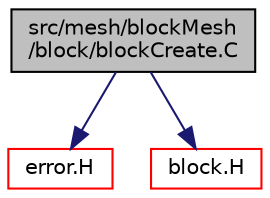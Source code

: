 digraph "src/mesh/blockMesh/block/blockCreate.C"
{
  bgcolor="transparent";
  edge [fontname="Helvetica",fontsize="10",labelfontname="Helvetica",labelfontsize="10"];
  node [fontname="Helvetica",fontsize="10",shape=record];
  Node1 [label="src/mesh/blockMesh\l/block/blockCreate.C",height=0.2,width=0.4,color="black", fillcolor="grey75", style="filled", fontcolor="black"];
  Node1 -> Node2 [color="midnightblue",fontsize="10",style="solid",fontname="Helvetica"];
  Node2 [label="error.H",height=0.2,width=0.4,color="red",URL="$a07886.html"];
  Node1 -> Node3 [color="midnightblue",fontsize="10",style="solid",fontname="Helvetica"];
  Node3 [label="block.H",height=0.2,width=0.4,color="red",URL="$a07186.html"];
}
